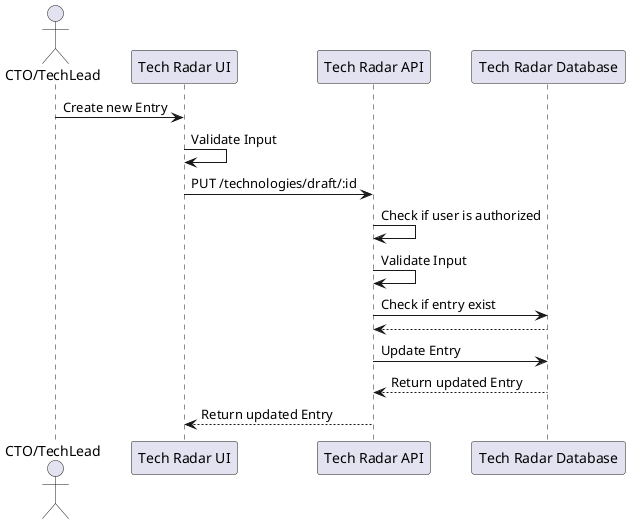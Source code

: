 @startuml
actor "CTO/TechLead"
participant "Tech Radar UI" as UI
participant "Tech Radar API" as API
participant "Tech Radar Database" as DB

"CTO/TechLead" -> UI : Create new Entry
UI -> UI: Validate Input
UI -> API : PUT /technologies/draft/:id
API -> API : Check if user is authorized
API -> API: Validate Input
API -> DB : Check if entry exist
DB --> API:
API -> DB : Update Entry
DB --> API : Return updated Entry
API --> UI : Return updated Entry
@enduml